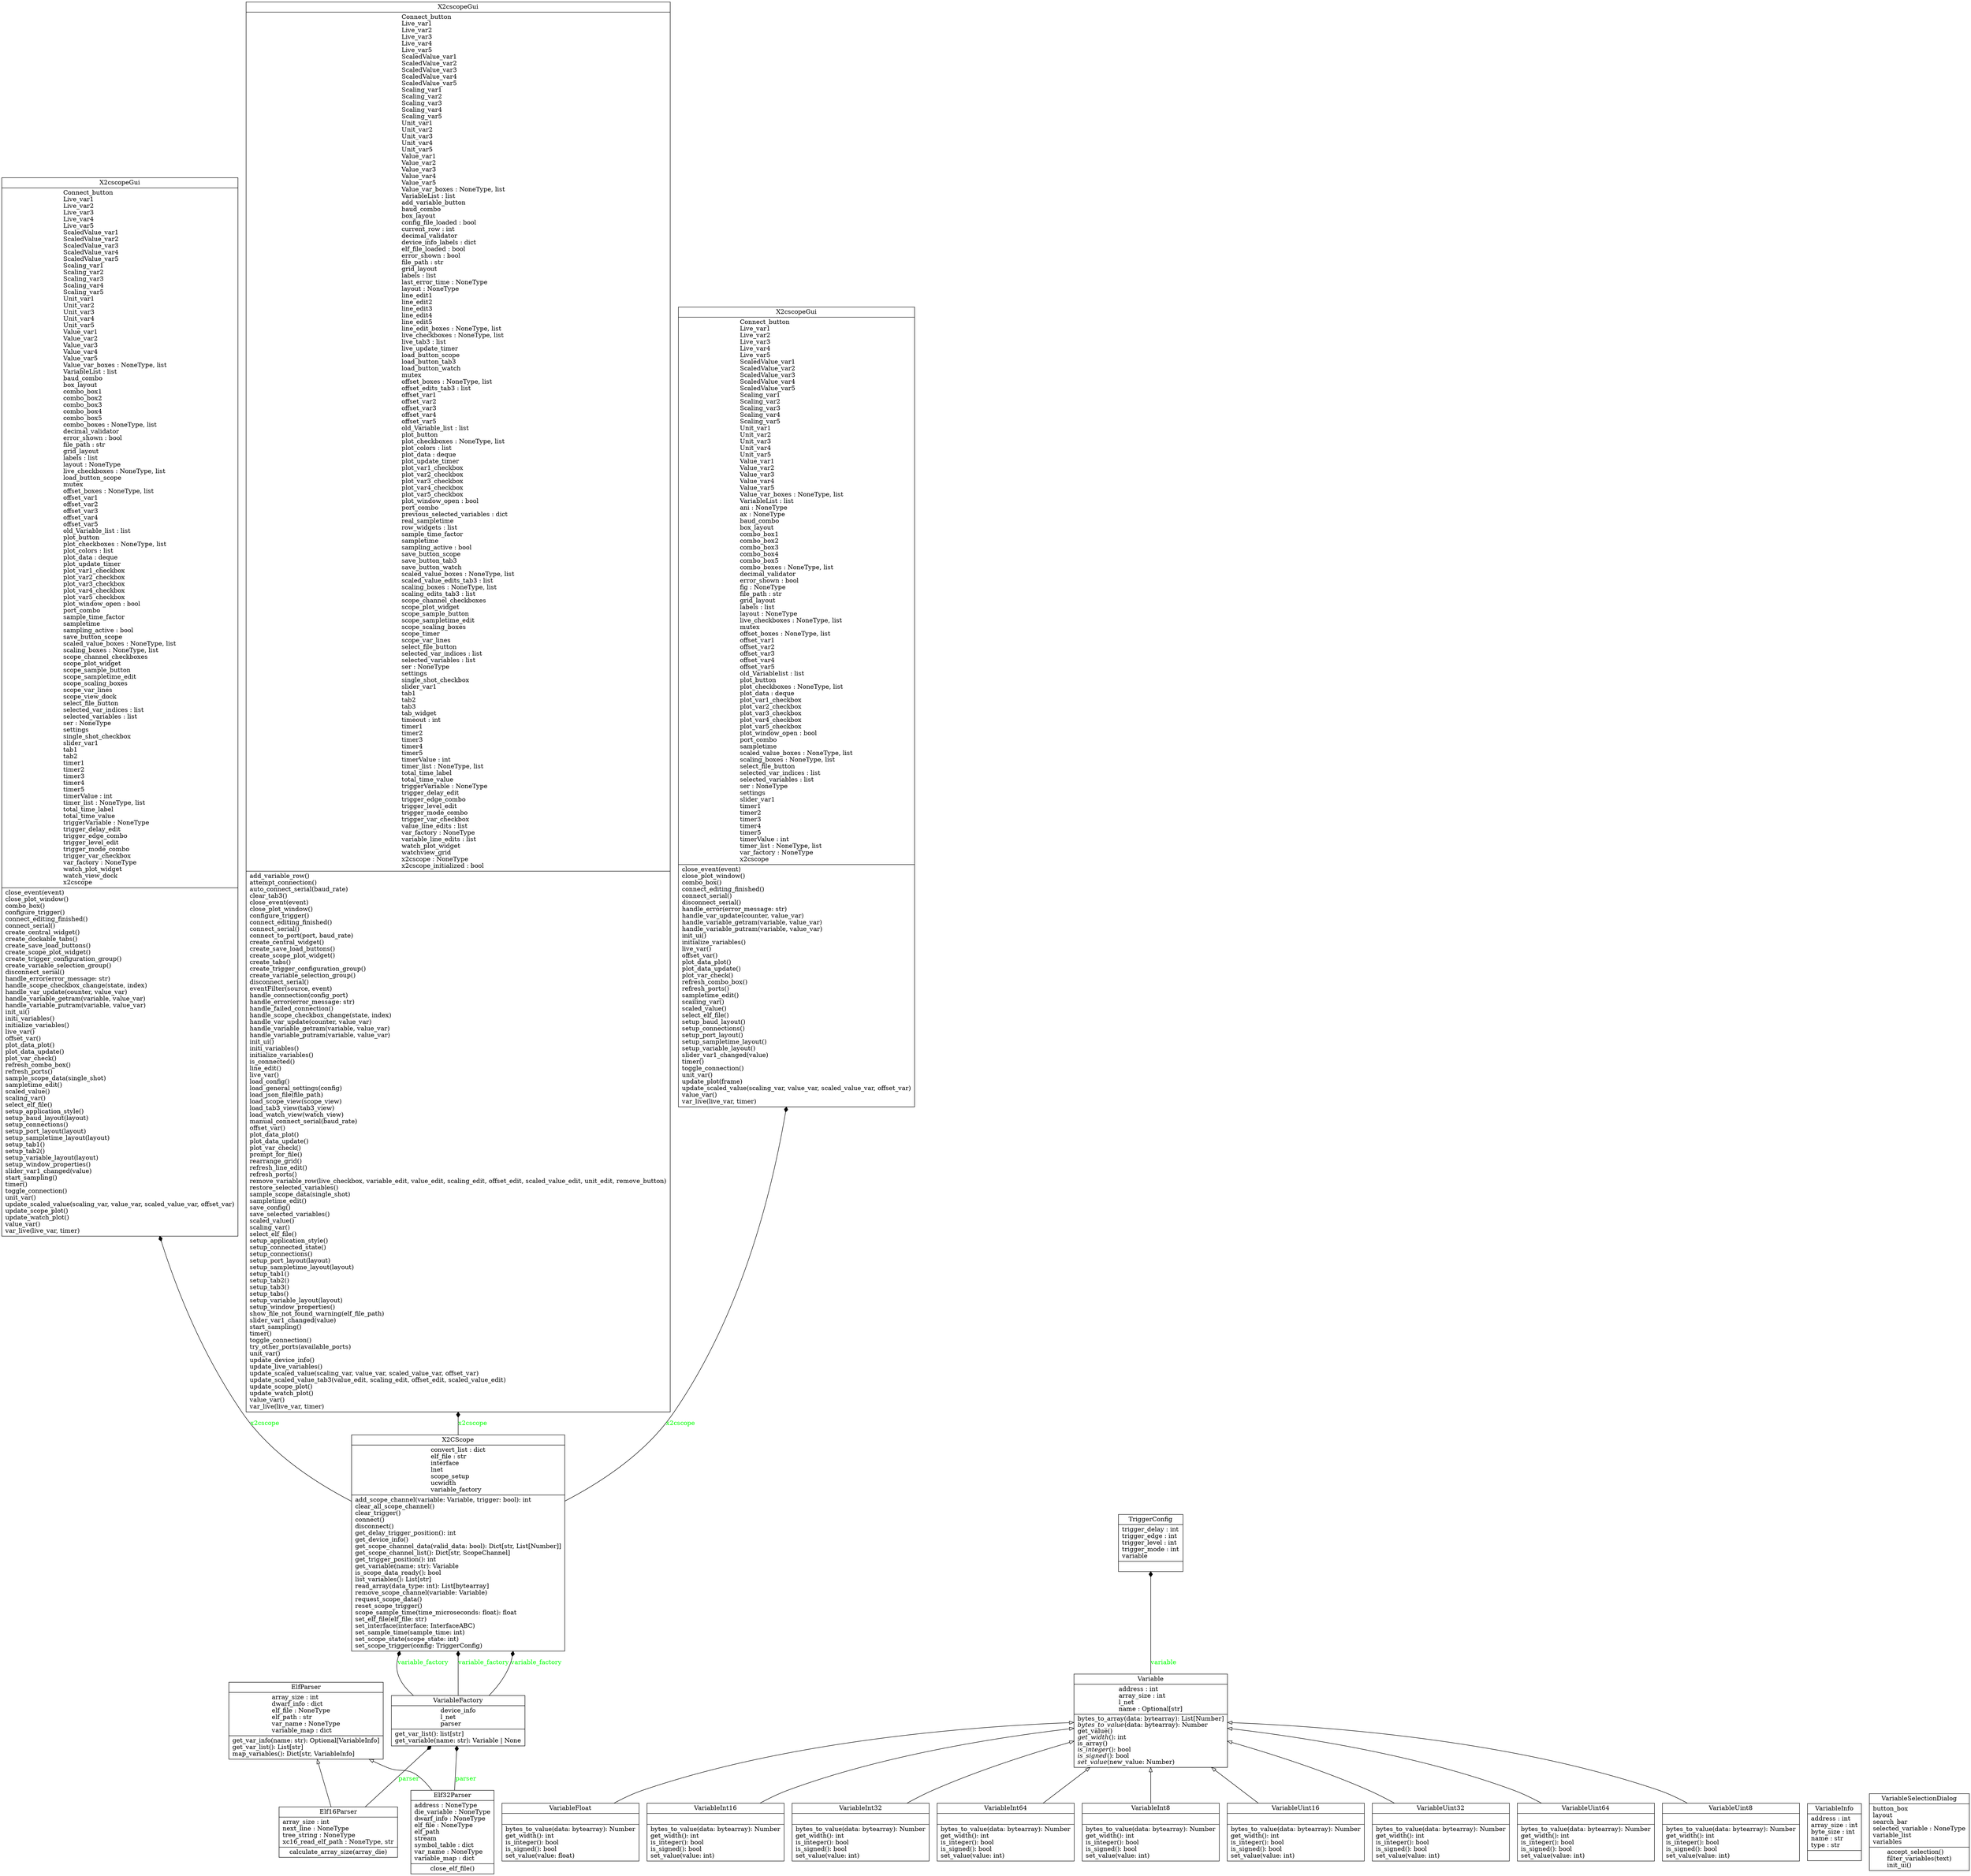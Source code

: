 digraph "classes" {
rankdir=BT
charset="utf-8"
"pyx2cscope.parser.elf16_parser.Elf16Parser" [color="black", fontcolor="black", label=<{Elf16Parser|array_size : int<br ALIGN="LEFT"/>next_line : NoneType<br ALIGN="LEFT"/>tree_string : NoneType<br ALIGN="LEFT"/>xc16_read_elf_path : NoneType, str<br ALIGN="LEFT"/>|calculate_array_size(array_die)<br ALIGN="LEFT"/>}>, shape="record", style="solid"];
"pyx2cscope.parser.elf32_parser.Elf32Parser" [color="black", fontcolor="black", label=<{Elf32Parser|address : NoneType<br ALIGN="LEFT"/>die_variable : NoneType<br ALIGN="LEFT"/>dwarf_info : NoneType<br ALIGN="LEFT"/>elf_file : NoneType<br ALIGN="LEFT"/>elf_path<br ALIGN="LEFT"/>stream<br ALIGN="LEFT"/>symbol_table : dict<br ALIGN="LEFT"/>var_name : NoneType<br ALIGN="LEFT"/>variable_map : dict<br ALIGN="LEFT"/>|close_elf_file()<br ALIGN="LEFT"/>}>, shape="record", style="solid"];
"pyx2cscope.parser.elf_parser.ElfParser" [color="black", fontcolor="black", label=<{ElfParser|array_size : int<br ALIGN="LEFT"/>dwarf_info : dict<br ALIGN="LEFT"/>elf_file : NoneType<br ALIGN="LEFT"/>elf_path : str<br ALIGN="LEFT"/>var_name : NoneType<br ALIGN="LEFT"/>variable_map : dict<br ALIGN="LEFT"/>|get_var_info(name: str): Optional[VariableInfo]<br ALIGN="LEFT"/>get_var_list(): List[str]<br ALIGN="LEFT"/>map_variables(): Dict[str, VariableInfo]<br ALIGN="LEFT"/>}>, shape="record", style="solid"];
"pyx2cscope.x2cscope.TriggerConfig" [color="black", fontcolor="black", label=<{TriggerConfig|trigger_delay : int<br ALIGN="LEFT"/>trigger_edge : int<br ALIGN="LEFT"/>trigger_level : int<br ALIGN="LEFT"/>trigger_mode : int<br ALIGN="LEFT"/>variable<br ALIGN="LEFT"/>|}>, shape="record", style="solid"];
"pyx2cscope.variable.variable.Variable" [color="black", fontcolor="black", label=<{Variable|address : int<br ALIGN="LEFT"/>array_size : int<br ALIGN="LEFT"/>l_net<br ALIGN="LEFT"/>name : Optional[str]<br ALIGN="LEFT"/>|bytes_to_array(data: bytearray): List[Number]<br ALIGN="LEFT"/><I>bytes_to_value</I>(data: bytearray): Number<br ALIGN="LEFT"/>get_value()<br ALIGN="LEFT"/><I>get_width</I>(): int<br ALIGN="LEFT"/>is_array()<br ALIGN="LEFT"/><I>is_integer</I>(): bool<br ALIGN="LEFT"/><I>is_signed</I>(): bool<br ALIGN="LEFT"/><I>set_value</I>(new_value: Number)<br ALIGN="LEFT"/>}>, shape="record", style="solid"];
"pyx2cscope.variable.variable_factory.VariableFactory" [color="black", fontcolor="black", label=<{VariableFactory|device_info<br ALIGN="LEFT"/>l_net<br ALIGN="LEFT"/>parser<br ALIGN="LEFT"/>|get_var_list(): list[str]<br ALIGN="LEFT"/>get_variable(name: str): Variable \| None<br ALIGN="LEFT"/>}>, shape="record", style="solid"];
"pyx2cscope.variable.variable.VariableFloat" [color="black", fontcolor="black", label=<{VariableFloat|<br ALIGN="LEFT"/>|bytes_to_value(data: bytearray): Number<br ALIGN="LEFT"/>get_width(): int<br ALIGN="LEFT"/>is_integer(): bool<br ALIGN="LEFT"/>is_signed(): bool<br ALIGN="LEFT"/>set_value(value: float)<br ALIGN="LEFT"/>}>, shape="record", style="solid"];
"pyx2cscope.parser.elf_parser.VariableInfo" [color="black", fontcolor="black", label=<{VariableInfo|address : int<br ALIGN="LEFT"/>array_size : int<br ALIGN="LEFT"/>byte_size : int<br ALIGN="LEFT"/>name : str<br ALIGN="LEFT"/>type : str<br ALIGN="LEFT"/>|}>, shape="record", style="solid"];
"pyx2cscope.variable.variable.VariableInt16" [color="black", fontcolor="black", label=<{VariableInt16|<br ALIGN="LEFT"/>|bytes_to_value(data: bytearray): Number<br ALIGN="LEFT"/>get_width(): int<br ALIGN="LEFT"/>is_integer(): bool<br ALIGN="LEFT"/>is_signed(): bool<br ALIGN="LEFT"/>set_value(value: int)<br ALIGN="LEFT"/>}>, shape="record", style="solid"];
"pyx2cscope.variable.variable.VariableInt32" [color="black", fontcolor="black", label=<{VariableInt32|<br ALIGN="LEFT"/>|bytes_to_value(data: bytearray): Number<br ALIGN="LEFT"/>get_width(): int<br ALIGN="LEFT"/>is_integer(): bool<br ALIGN="LEFT"/>is_signed(): bool<br ALIGN="LEFT"/>set_value(value: int)<br ALIGN="LEFT"/>}>, shape="record", style="solid"];
"pyx2cscope.variable.variable.VariableInt64" [color="black", fontcolor="black", label=<{VariableInt64|<br ALIGN="LEFT"/>|bytes_to_value(data: bytearray): Number<br ALIGN="LEFT"/>get_width(): int<br ALIGN="LEFT"/>is_integer(): bool<br ALIGN="LEFT"/>is_signed(): bool<br ALIGN="LEFT"/>set_value(value: int)<br ALIGN="LEFT"/>}>, shape="record", style="solid"];
"pyx2cscope.variable.variable.VariableInt8" [color="black", fontcolor="black", label=<{VariableInt8|<br ALIGN="LEFT"/>|bytes_to_value(data: bytearray): Number<br ALIGN="LEFT"/>get_width(): int<br ALIGN="LEFT"/>is_integer(): bool<br ALIGN="LEFT"/>is_signed(): bool<br ALIGN="LEFT"/>set_value(value: int)<br ALIGN="LEFT"/>}>, shape="record", style="solid"];
"pyx2cscope.gui.generic_gui.generic_gui.VariableSelectionDialog" [color="black", fontcolor="black", label=<{VariableSelectionDialog|button_box<br ALIGN="LEFT"/>layout<br ALIGN="LEFT"/>search_bar<br ALIGN="LEFT"/>selected_variable : NoneType<br ALIGN="LEFT"/>variable_list<br ALIGN="LEFT"/>variables<br ALIGN="LEFT"/>|accept_selection()<br ALIGN="LEFT"/>filter_variables(text)<br ALIGN="LEFT"/>init_ui()<br ALIGN="LEFT"/>}>, shape="record", style="solid"];
"pyx2cscope.variable.variable.VariableUint16" [color="black", fontcolor="black", label=<{VariableUint16|<br ALIGN="LEFT"/>|bytes_to_value(data: bytearray): Number<br ALIGN="LEFT"/>get_width(): int<br ALIGN="LEFT"/>is_integer(): bool<br ALIGN="LEFT"/>is_signed(): bool<br ALIGN="LEFT"/>set_value(value: int)<br ALIGN="LEFT"/>}>, shape="record", style="solid"];
"pyx2cscope.variable.variable.VariableUint32" [color="black", fontcolor="black", label=<{VariableUint32|<br ALIGN="LEFT"/>|bytes_to_value(data: bytearray): Number<br ALIGN="LEFT"/>get_width(): int<br ALIGN="LEFT"/>is_integer(): bool<br ALIGN="LEFT"/>is_signed(): bool<br ALIGN="LEFT"/>set_value(value: int)<br ALIGN="LEFT"/>}>, shape="record", style="solid"];
"pyx2cscope.variable.variable.VariableUint64" [color="black", fontcolor="black", label=<{VariableUint64|<br ALIGN="LEFT"/>|bytes_to_value(data: bytearray): Number<br ALIGN="LEFT"/>get_width(): int<br ALIGN="LEFT"/>is_integer(): bool<br ALIGN="LEFT"/>is_signed(): bool<br ALIGN="LEFT"/>set_value(value: int)<br ALIGN="LEFT"/>}>, shape="record", style="solid"];
"pyx2cscope.variable.variable.VariableUint8" [color="black", fontcolor="black", label=<{VariableUint8|<br ALIGN="LEFT"/>|bytes_to_value(data: bytearray): Number<br ALIGN="LEFT"/>get_width(): int<br ALIGN="LEFT"/>is_integer(): bool<br ALIGN="LEFT"/>is_signed(): bool<br ALIGN="LEFT"/>set_value(value: int)<br ALIGN="LEFT"/>}>, shape="record", style="solid"];
"pyx2cscope.x2cscope.X2CScope" [color="black", fontcolor="black", label=<{X2CScope|convert_list : dict<br ALIGN="LEFT"/>elf_file : str<br ALIGN="LEFT"/>interface<br ALIGN="LEFT"/>lnet<br ALIGN="LEFT"/>scope_setup<br ALIGN="LEFT"/>ucwidth<br ALIGN="LEFT"/>variable_factory<br ALIGN="LEFT"/>|add_scope_channel(variable: Variable, trigger: bool): int<br ALIGN="LEFT"/>clear_all_scope_channel()<br ALIGN="LEFT"/>clear_trigger()<br ALIGN="LEFT"/>connect()<br ALIGN="LEFT"/>disconnect()<br ALIGN="LEFT"/>get_delay_trigger_position(): int<br ALIGN="LEFT"/>get_device_info()<br ALIGN="LEFT"/>get_scope_channel_data(valid_data: bool): Dict[str, List[Number]]<br ALIGN="LEFT"/>get_scope_channel_list(): Dict[str, ScopeChannel]<br ALIGN="LEFT"/>get_trigger_position(): int<br ALIGN="LEFT"/>get_variable(name: str): Variable<br ALIGN="LEFT"/>is_scope_data_ready(): bool<br ALIGN="LEFT"/>list_variables(): List[str]<br ALIGN="LEFT"/>read_array(data_type: int): List[bytearray]<br ALIGN="LEFT"/>remove_scope_channel(variable: Variable)<br ALIGN="LEFT"/>request_scope_data()<br ALIGN="LEFT"/>reset_scope_trigger()<br ALIGN="LEFT"/>scope_sample_time(time_microseconds: float): float<br ALIGN="LEFT"/>set_elf_file(elf_file: str)<br ALIGN="LEFT"/>set_interface(interface: InterfaceABC)<br ALIGN="LEFT"/>set_sample_time(sample_time: int)<br ALIGN="LEFT"/>set_scope_state(scope_state: int)<br ALIGN="LEFT"/>set_scope_trigger(config: TriggerConfig)<br ALIGN="LEFT"/>}>, shape="record", style="solid"];
"pyx2cscope.gui.generic_gui.detachable_gui.X2cscopeGui" [color="black", fontcolor="black", label=<{X2cscopeGui|Connect_button<br ALIGN="LEFT"/>Live_var1<br ALIGN="LEFT"/>Live_var2<br ALIGN="LEFT"/>Live_var3<br ALIGN="LEFT"/>Live_var4<br ALIGN="LEFT"/>Live_var5<br ALIGN="LEFT"/>ScaledValue_var1<br ALIGN="LEFT"/>ScaledValue_var2<br ALIGN="LEFT"/>ScaledValue_var3<br ALIGN="LEFT"/>ScaledValue_var4<br ALIGN="LEFT"/>ScaledValue_var5<br ALIGN="LEFT"/>Scaling_var1<br ALIGN="LEFT"/>Scaling_var2<br ALIGN="LEFT"/>Scaling_var3<br ALIGN="LEFT"/>Scaling_var4<br ALIGN="LEFT"/>Scaling_var5<br ALIGN="LEFT"/>Unit_var1<br ALIGN="LEFT"/>Unit_var2<br ALIGN="LEFT"/>Unit_var3<br ALIGN="LEFT"/>Unit_var4<br ALIGN="LEFT"/>Unit_var5<br ALIGN="LEFT"/>Value_var1<br ALIGN="LEFT"/>Value_var2<br ALIGN="LEFT"/>Value_var3<br ALIGN="LEFT"/>Value_var4<br ALIGN="LEFT"/>Value_var5<br ALIGN="LEFT"/>Value_var_boxes : NoneType, list<br ALIGN="LEFT"/>VariableList : list<br ALIGN="LEFT"/>baud_combo<br ALIGN="LEFT"/>box_layout<br ALIGN="LEFT"/>combo_box1<br ALIGN="LEFT"/>combo_box2<br ALIGN="LEFT"/>combo_box3<br ALIGN="LEFT"/>combo_box4<br ALIGN="LEFT"/>combo_box5<br ALIGN="LEFT"/>combo_boxes : NoneType, list<br ALIGN="LEFT"/>decimal_validator<br ALIGN="LEFT"/>error_shown : bool<br ALIGN="LEFT"/>file_path : str<br ALIGN="LEFT"/>grid_layout<br ALIGN="LEFT"/>labels : list<br ALIGN="LEFT"/>layout : NoneType<br ALIGN="LEFT"/>live_checkboxes : NoneType, list<br ALIGN="LEFT"/>load_button_scope<br ALIGN="LEFT"/>mutex<br ALIGN="LEFT"/>offset_boxes : NoneType, list<br ALIGN="LEFT"/>offset_var1<br ALIGN="LEFT"/>offset_var2<br ALIGN="LEFT"/>offset_var3<br ALIGN="LEFT"/>offset_var4<br ALIGN="LEFT"/>offset_var5<br ALIGN="LEFT"/>old_Variable_list : list<br ALIGN="LEFT"/>plot_button<br ALIGN="LEFT"/>plot_checkboxes : NoneType, list<br ALIGN="LEFT"/>plot_colors : list<br ALIGN="LEFT"/>plot_data : deque<br ALIGN="LEFT"/>plot_update_timer<br ALIGN="LEFT"/>plot_var1_checkbox<br ALIGN="LEFT"/>plot_var2_checkbox<br ALIGN="LEFT"/>plot_var3_checkbox<br ALIGN="LEFT"/>plot_var4_checkbox<br ALIGN="LEFT"/>plot_var5_checkbox<br ALIGN="LEFT"/>plot_window_open : bool<br ALIGN="LEFT"/>port_combo<br ALIGN="LEFT"/>sample_time_factor<br ALIGN="LEFT"/>sampletime<br ALIGN="LEFT"/>sampling_active : bool<br ALIGN="LEFT"/>save_button_scope<br ALIGN="LEFT"/>scaled_value_boxes : NoneType, list<br ALIGN="LEFT"/>scaling_boxes : NoneType, list<br ALIGN="LEFT"/>scope_channel_checkboxes<br ALIGN="LEFT"/>scope_plot_widget<br ALIGN="LEFT"/>scope_sample_button<br ALIGN="LEFT"/>scope_sampletime_edit<br ALIGN="LEFT"/>scope_scaling_boxes<br ALIGN="LEFT"/>scope_var_lines<br ALIGN="LEFT"/>scope_view_dock<br ALIGN="LEFT"/>select_file_button<br ALIGN="LEFT"/>selected_var_indices : list<br ALIGN="LEFT"/>selected_variables : list<br ALIGN="LEFT"/>ser : NoneType<br ALIGN="LEFT"/>settings<br ALIGN="LEFT"/>single_shot_checkbox<br ALIGN="LEFT"/>slider_var1<br ALIGN="LEFT"/>tab1<br ALIGN="LEFT"/>tab2<br ALIGN="LEFT"/>timer1<br ALIGN="LEFT"/>timer2<br ALIGN="LEFT"/>timer3<br ALIGN="LEFT"/>timer4<br ALIGN="LEFT"/>timer5<br ALIGN="LEFT"/>timerValue : int<br ALIGN="LEFT"/>timer_list : NoneType, list<br ALIGN="LEFT"/>total_time_label<br ALIGN="LEFT"/>total_time_value<br ALIGN="LEFT"/>triggerVariable : NoneType<br ALIGN="LEFT"/>trigger_delay_edit<br ALIGN="LEFT"/>trigger_edge_combo<br ALIGN="LEFT"/>trigger_level_edit<br ALIGN="LEFT"/>trigger_mode_combo<br ALIGN="LEFT"/>trigger_var_checkbox<br ALIGN="LEFT"/>var_factory : NoneType<br ALIGN="LEFT"/>watch_plot_widget<br ALIGN="LEFT"/>watch_view_dock<br ALIGN="LEFT"/>x2cscope<br ALIGN="LEFT"/>|close_event(event)<br ALIGN="LEFT"/>close_plot_window()<br ALIGN="LEFT"/>combo_box()<br ALIGN="LEFT"/>configure_trigger()<br ALIGN="LEFT"/>connect_editing_finished()<br ALIGN="LEFT"/>connect_serial()<br ALIGN="LEFT"/>create_central_widget()<br ALIGN="LEFT"/>create_dockable_tabs()<br ALIGN="LEFT"/>create_save_load_buttons()<br ALIGN="LEFT"/>create_scope_plot_widget()<br ALIGN="LEFT"/>create_trigger_configuration_group()<br ALIGN="LEFT"/>create_variable_selection_group()<br ALIGN="LEFT"/>disconnect_serial()<br ALIGN="LEFT"/>handle_error(error_message: str)<br ALIGN="LEFT"/>handle_scope_checkbox_change(state, index)<br ALIGN="LEFT"/>handle_var_update(counter, value_var)<br ALIGN="LEFT"/>handle_variable_getram(variable, value_var)<br ALIGN="LEFT"/>handle_variable_putram(variable, value_var)<br ALIGN="LEFT"/>init_ui()<br ALIGN="LEFT"/>initi_variables()<br ALIGN="LEFT"/>initialize_variables()<br ALIGN="LEFT"/>live_var()<br ALIGN="LEFT"/>offset_var()<br ALIGN="LEFT"/>plot_data_plot()<br ALIGN="LEFT"/>plot_data_update()<br ALIGN="LEFT"/>plot_var_check()<br ALIGN="LEFT"/>refresh_combo_box()<br ALIGN="LEFT"/>refresh_ports()<br ALIGN="LEFT"/>sample_scope_data(single_shot)<br ALIGN="LEFT"/>sampletime_edit()<br ALIGN="LEFT"/>scaled_value()<br ALIGN="LEFT"/>scaling_var()<br ALIGN="LEFT"/>select_elf_file()<br ALIGN="LEFT"/>setup_application_style()<br ALIGN="LEFT"/>setup_baud_layout(layout)<br ALIGN="LEFT"/>setup_connections()<br ALIGN="LEFT"/>setup_port_layout(layout)<br ALIGN="LEFT"/>setup_sampletime_layout(layout)<br ALIGN="LEFT"/>setup_tab1()<br ALIGN="LEFT"/>setup_tab2()<br ALIGN="LEFT"/>setup_variable_layout(layout)<br ALIGN="LEFT"/>setup_window_properties()<br ALIGN="LEFT"/>slider_var1_changed(value)<br ALIGN="LEFT"/>start_sampling()<br ALIGN="LEFT"/>timer()<br ALIGN="LEFT"/>toggle_connection()<br ALIGN="LEFT"/>unit_var()<br ALIGN="LEFT"/>update_scaled_value(scaling_var, value_var, scaled_value_var, offset_var)<br ALIGN="LEFT"/>update_scope_plot()<br ALIGN="LEFT"/>update_watch_plot()<br ALIGN="LEFT"/>value_var()<br ALIGN="LEFT"/>var_live(live_var, timer)<br ALIGN="LEFT"/>}>, shape="record", style="solid"];
"pyx2cscope.gui.generic_gui.generic_gui.X2cscopeGui" [color="black", fontcolor="black", label=<{X2cscopeGui|Connect_button<br ALIGN="LEFT"/>Live_var1<br ALIGN="LEFT"/>Live_var2<br ALIGN="LEFT"/>Live_var3<br ALIGN="LEFT"/>Live_var4<br ALIGN="LEFT"/>Live_var5<br ALIGN="LEFT"/>ScaledValue_var1<br ALIGN="LEFT"/>ScaledValue_var2<br ALIGN="LEFT"/>ScaledValue_var3<br ALIGN="LEFT"/>ScaledValue_var4<br ALIGN="LEFT"/>ScaledValue_var5<br ALIGN="LEFT"/>Scaling_var1<br ALIGN="LEFT"/>Scaling_var2<br ALIGN="LEFT"/>Scaling_var3<br ALIGN="LEFT"/>Scaling_var4<br ALIGN="LEFT"/>Scaling_var5<br ALIGN="LEFT"/>Unit_var1<br ALIGN="LEFT"/>Unit_var2<br ALIGN="LEFT"/>Unit_var3<br ALIGN="LEFT"/>Unit_var4<br ALIGN="LEFT"/>Unit_var5<br ALIGN="LEFT"/>Value_var1<br ALIGN="LEFT"/>Value_var2<br ALIGN="LEFT"/>Value_var3<br ALIGN="LEFT"/>Value_var4<br ALIGN="LEFT"/>Value_var5<br ALIGN="LEFT"/>Value_var_boxes : NoneType, list<br ALIGN="LEFT"/>VariableList : list<br ALIGN="LEFT"/>add_variable_button<br ALIGN="LEFT"/>baud_combo<br ALIGN="LEFT"/>box_layout<br ALIGN="LEFT"/>config_file_loaded : bool<br ALIGN="LEFT"/>current_row : int<br ALIGN="LEFT"/>decimal_validator<br ALIGN="LEFT"/>device_info_labels : dict<br ALIGN="LEFT"/>elf_file_loaded : bool<br ALIGN="LEFT"/>error_shown : bool<br ALIGN="LEFT"/>file_path : str<br ALIGN="LEFT"/>grid_layout<br ALIGN="LEFT"/>labels : list<br ALIGN="LEFT"/>last_error_time : NoneType<br ALIGN="LEFT"/>layout : NoneType<br ALIGN="LEFT"/>line_edit1<br ALIGN="LEFT"/>line_edit2<br ALIGN="LEFT"/>line_edit3<br ALIGN="LEFT"/>line_edit4<br ALIGN="LEFT"/>line_edit5<br ALIGN="LEFT"/>line_edit_boxes : NoneType, list<br ALIGN="LEFT"/>live_checkboxes : NoneType, list<br ALIGN="LEFT"/>live_tab3 : list<br ALIGN="LEFT"/>live_update_timer<br ALIGN="LEFT"/>load_button_scope<br ALIGN="LEFT"/>load_button_tab3<br ALIGN="LEFT"/>load_button_watch<br ALIGN="LEFT"/>mutex<br ALIGN="LEFT"/>offset_boxes : NoneType, list<br ALIGN="LEFT"/>offset_edits_tab3 : list<br ALIGN="LEFT"/>offset_var1<br ALIGN="LEFT"/>offset_var2<br ALIGN="LEFT"/>offset_var3<br ALIGN="LEFT"/>offset_var4<br ALIGN="LEFT"/>offset_var5<br ALIGN="LEFT"/>old_Variable_list : list<br ALIGN="LEFT"/>plot_button<br ALIGN="LEFT"/>plot_checkboxes : NoneType, list<br ALIGN="LEFT"/>plot_colors : list<br ALIGN="LEFT"/>plot_data : deque<br ALIGN="LEFT"/>plot_update_timer<br ALIGN="LEFT"/>plot_var1_checkbox<br ALIGN="LEFT"/>plot_var2_checkbox<br ALIGN="LEFT"/>plot_var3_checkbox<br ALIGN="LEFT"/>plot_var4_checkbox<br ALIGN="LEFT"/>plot_var5_checkbox<br ALIGN="LEFT"/>plot_window_open : bool<br ALIGN="LEFT"/>port_combo<br ALIGN="LEFT"/>previous_selected_variables : dict<br ALIGN="LEFT"/>real_sampletime<br ALIGN="LEFT"/>row_widgets : list<br ALIGN="LEFT"/>sample_time_factor<br ALIGN="LEFT"/>sampletime<br ALIGN="LEFT"/>sampling_active : bool<br ALIGN="LEFT"/>save_button_scope<br ALIGN="LEFT"/>save_button_tab3<br ALIGN="LEFT"/>save_button_watch<br ALIGN="LEFT"/>scaled_value_boxes : NoneType, list<br ALIGN="LEFT"/>scaled_value_edits_tab3 : list<br ALIGN="LEFT"/>scaling_boxes : NoneType, list<br ALIGN="LEFT"/>scaling_edits_tab3 : list<br ALIGN="LEFT"/>scope_channel_checkboxes<br ALIGN="LEFT"/>scope_plot_widget<br ALIGN="LEFT"/>scope_sample_button<br ALIGN="LEFT"/>scope_sampletime_edit<br ALIGN="LEFT"/>scope_scaling_boxes<br ALIGN="LEFT"/>scope_timer<br ALIGN="LEFT"/>scope_var_lines<br ALIGN="LEFT"/>select_file_button<br ALIGN="LEFT"/>selected_var_indices : list<br ALIGN="LEFT"/>selected_variables : list<br ALIGN="LEFT"/>ser : NoneType<br ALIGN="LEFT"/>settings<br ALIGN="LEFT"/>single_shot_checkbox<br ALIGN="LEFT"/>slider_var1<br ALIGN="LEFT"/>tab1<br ALIGN="LEFT"/>tab2<br ALIGN="LEFT"/>tab3<br ALIGN="LEFT"/>tab_widget<br ALIGN="LEFT"/>timeout : int<br ALIGN="LEFT"/>timer1<br ALIGN="LEFT"/>timer2<br ALIGN="LEFT"/>timer3<br ALIGN="LEFT"/>timer4<br ALIGN="LEFT"/>timer5<br ALIGN="LEFT"/>timerValue : int<br ALIGN="LEFT"/>timer_list : NoneType, list<br ALIGN="LEFT"/>total_time_label<br ALIGN="LEFT"/>total_time_value<br ALIGN="LEFT"/>triggerVariable : NoneType<br ALIGN="LEFT"/>trigger_delay_edit<br ALIGN="LEFT"/>trigger_edge_combo<br ALIGN="LEFT"/>trigger_level_edit<br ALIGN="LEFT"/>trigger_mode_combo<br ALIGN="LEFT"/>trigger_var_checkbox<br ALIGN="LEFT"/>value_line_edits : list<br ALIGN="LEFT"/>var_factory : NoneType<br ALIGN="LEFT"/>variable_line_edits : list<br ALIGN="LEFT"/>watch_plot_widget<br ALIGN="LEFT"/>watchview_grid<br ALIGN="LEFT"/>x2cscope : NoneType<br ALIGN="LEFT"/>x2cscope_initialized : bool<br ALIGN="LEFT"/>|add_variable_row()<br ALIGN="LEFT"/>attempt_connection()<br ALIGN="LEFT"/>auto_connect_serial(baud_rate)<br ALIGN="LEFT"/>clear_tab3()<br ALIGN="LEFT"/>close_event(event)<br ALIGN="LEFT"/>close_plot_window()<br ALIGN="LEFT"/>configure_trigger()<br ALIGN="LEFT"/>connect_editing_finished()<br ALIGN="LEFT"/>connect_serial()<br ALIGN="LEFT"/>connect_to_port(port, baud_rate)<br ALIGN="LEFT"/>create_central_widget()<br ALIGN="LEFT"/>create_save_load_buttons()<br ALIGN="LEFT"/>create_scope_plot_widget()<br ALIGN="LEFT"/>create_tabs()<br ALIGN="LEFT"/>create_trigger_configuration_group()<br ALIGN="LEFT"/>create_variable_selection_group()<br ALIGN="LEFT"/>disconnect_serial()<br ALIGN="LEFT"/>eventFilter(source, event)<br ALIGN="LEFT"/>handle_connection(config_port)<br ALIGN="LEFT"/>handle_error(error_message: str)<br ALIGN="LEFT"/>handle_failed_connection()<br ALIGN="LEFT"/>handle_scope_checkbox_change(state, index)<br ALIGN="LEFT"/>handle_var_update(counter, value_var)<br ALIGN="LEFT"/>handle_variable_getram(variable, value_var)<br ALIGN="LEFT"/>handle_variable_putram(variable, value_var)<br ALIGN="LEFT"/>init_ui()<br ALIGN="LEFT"/>initi_variables()<br ALIGN="LEFT"/>initialize_variables()<br ALIGN="LEFT"/>is_connected()<br ALIGN="LEFT"/>line_edit()<br ALIGN="LEFT"/>live_var()<br ALIGN="LEFT"/>load_config()<br ALIGN="LEFT"/>load_general_settings(config)<br ALIGN="LEFT"/>load_json_file(file_path)<br ALIGN="LEFT"/>load_scope_view(scope_view)<br ALIGN="LEFT"/>load_tab3_view(tab3_view)<br ALIGN="LEFT"/>load_watch_view(watch_view)<br ALIGN="LEFT"/>manual_connect_serial(baud_rate)<br ALIGN="LEFT"/>offset_var()<br ALIGN="LEFT"/>plot_data_plot()<br ALIGN="LEFT"/>plot_data_update()<br ALIGN="LEFT"/>plot_var_check()<br ALIGN="LEFT"/>prompt_for_file()<br ALIGN="LEFT"/>rearrange_grid()<br ALIGN="LEFT"/>refresh_line_edit()<br ALIGN="LEFT"/>refresh_ports()<br ALIGN="LEFT"/>remove_variable_row(live_checkbox, variable_edit, value_edit, scaling_edit, offset_edit, scaled_value_edit, unit_edit, remove_button)<br ALIGN="LEFT"/>restore_selected_variables()<br ALIGN="LEFT"/>sample_scope_data(single_shot)<br ALIGN="LEFT"/>sampletime_edit()<br ALIGN="LEFT"/>save_config()<br ALIGN="LEFT"/>save_selected_variables()<br ALIGN="LEFT"/>scaled_value()<br ALIGN="LEFT"/>scaling_var()<br ALIGN="LEFT"/>select_elf_file()<br ALIGN="LEFT"/>setup_application_style()<br ALIGN="LEFT"/>setup_connected_state()<br ALIGN="LEFT"/>setup_connections()<br ALIGN="LEFT"/>setup_port_layout(layout)<br ALIGN="LEFT"/>setup_sampletime_layout(layout)<br ALIGN="LEFT"/>setup_tab1()<br ALIGN="LEFT"/>setup_tab2()<br ALIGN="LEFT"/>setup_tab3()<br ALIGN="LEFT"/>setup_tabs()<br ALIGN="LEFT"/>setup_variable_layout(layout)<br ALIGN="LEFT"/>setup_window_properties()<br ALIGN="LEFT"/>show_file_not_found_warning(elf_file_path)<br ALIGN="LEFT"/>slider_var1_changed(value)<br ALIGN="LEFT"/>start_sampling()<br ALIGN="LEFT"/>timer()<br ALIGN="LEFT"/>toggle_connection()<br ALIGN="LEFT"/>try_other_ports(available_ports)<br ALIGN="LEFT"/>unit_var()<br ALIGN="LEFT"/>update_device_info()<br ALIGN="LEFT"/>update_live_variables()<br ALIGN="LEFT"/>update_scaled_value(scaling_var, value_var, scaled_value_var, offset_var)<br ALIGN="LEFT"/>update_scaled_value_tab3(value_edit, scaling_edit, offset_edit, scaled_value_edit)<br ALIGN="LEFT"/>update_scope_plot()<br ALIGN="LEFT"/>update_watch_plot()<br ALIGN="LEFT"/>value_var()<br ALIGN="LEFT"/>var_live(live_var, timer)<br ALIGN="LEFT"/>}>, shape="record", style="solid"];
"pyx2cscope.gui.watchView.minimal_gui.X2cscopeGui" [color="black", fontcolor="black", label=<{X2cscopeGui|Connect_button<br ALIGN="LEFT"/>Live_var1<br ALIGN="LEFT"/>Live_var2<br ALIGN="LEFT"/>Live_var3<br ALIGN="LEFT"/>Live_var4<br ALIGN="LEFT"/>Live_var5<br ALIGN="LEFT"/>ScaledValue_var1<br ALIGN="LEFT"/>ScaledValue_var2<br ALIGN="LEFT"/>ScaledValue_var3<br ALIGN="LEFT"/>ScaledValue_var4<br ALIGN="LEFT"/>ScaledValue_var5<br ALIGN="LEFT"/>Scaling_var1<br ALIGN="LEFT"/>Scaling_var2<br ALIGN="LEFT"/>Scaling_var3<br ALIGN="LEFT"/>Scaling_var4<br ALIGN="LEFT"/>Scaling_var5<br ALIGN="LEFT"/>Unit_var1<br ALIGN="LEFT"/>Unit_var2<br ALIGN="LEFT"/>Unit_var3<br ALIGN="LEFT"/>Unit_var4<br ALIGN="LEFT"/>Unit_var5<br ALIGN="LEFT"/>Value_var1<br ALIGN="LEFT"/>Value_var2<br ALIGN="LEFT"/>Value_var3<br ALIGN="LEFT"/>Value_var4<br ALIGN="LEFT"/>Value_var5<br ALIGN="LEFT"/>Value_var_boxes : NoneType, list<br ALIGN="LEFT"/>VariableList : list<br ALIGN="LEFT"/>ani : NoneType<br ALIGN="LEFT"/>ax : NoneType<br ALIGN="LEFT"/>baud_combo<br ALIGN="LEFT"/>box_layout<br ALIGN="LEFT"/>combo_box1<br ALIGN="LEFT"/>combo_box2<br ALIGN="LEFT"/>combo_box3<br ALIGN="LEFT"/>combo_box4<br ALIGN="LEFT"/>combo_box5<br ALIGN="LEFT"/>combo_boxes : NoneType, list<br ALIGN="LEFT"/>decimal_validator<br ALIGN="LEFT"/>error_shown : bool<br ALIGN="LEFT"/>fig : NoneType<br ALIGN="LEFT"/>file_path : str<br ALIGN="LEFT"/>grid_layout<br ALIGN="LEFT"/>labels : list<br ALIGN="LEFT"/>layout : NoneType<br ALIGN="LEFT"/>live_checkboxes : NoneType, list<br ALIGN="LEFT"/>mutex<br ALIGN="LEFT"/>offset_boxes : NoneType, list<br ALIGN="LEFT"/>offset_var1<br ALIGN="LEFT"/>offset_var2<br ALIGN="LEFT"/>offset_var3<br ALIGN="LEFT"/>offset_var4<br ALIGN="LEFT"/>offset_var5<br ALIGN="LEFT"/>old_Variablelist : list<br ALIGN="LEFT"/>plot_button<br ALIGN="LEFT"/>plot_checkboxes : NoneType, list<br ALIGN="LEFT"/>plot_data : deque<br ALIGN="LEFT"/>plot_var1_checkbox<br ALIGN="LEFT"/>plot_var2_checkbox<br ALIGN="LEFT"/>plot_var3_checkbox<br ALIGN="LEFT"/>plot_var4_checkbox<br ALIGN="LEFT"/>plot_var5_checkbox<br ALIGN="LEFT"/>plot_window_open : bool<br ALIGN="LEFT"/>port_combo<br ALIGN="LEFT"/>sampletime<br ALIGN="LEFT"/>scaled_value_boxes : NoneType, list<br ALIGN="LEFT"/>scaling_boxes : NoneType, list<br ALIGN="LEFT"/>select_file_button<br ALIGN="LEFT"/>selected_var_indices : list<br ALIGN="LEFT"/>selected_variables : list<br ALIGN="LEFT"/>ser : NoneType<br ALIGN="LEFT"/>settings<br ALIGN="LEFT"/>slider_var1<br ALIGN="LEFT"/>timer1<br ALIGN="LEFT"/>timer2<br ALIGN="LEFT"/>timer3<br ALIGN="LEFT"/>timer4<br ALIGN="LEFT"/>timer5<br ALIGN="LEFT"/>timerValue : int<br ALIGN="LEFT"/>timer_list : NoneType, list<br ALIGN="LEFT"/>var_factory : NoneType<br ALIGN="LEFT"/>x2cscope<br ALIGN="LEFT"/>|close_event(event)<br ALIGN="LEFT"/>close_plot_window()<br ALIGN="LEFT"/>combo_box()<br ALIGN="LEFT"/>connect_editing_finished()<br ALIGN="LEFT"/>connect_serial()<br ALIGN="LEFT"/>disconnect_serial()<br ALIGN="LEFT"/>handle_error(error_message: str)<br ALIGN="LEFT"/>handle_var_update(counter, value_var)<br ALIGN="LEFT"/>handle_variable_getram(variable, value_var)<br ALIGN="LEFT"/>handle_variable_putram(variable, value_var)<br ALIGN="LEFT"/>init_ui()<br ALIGN="LEFT"/>initialize_variables()<br ALIGN="LEFT"/>live_var()<br ALIGN="LEFT"/>offset_var()<br ALIGN="LEFT"/>plot_data_plot()<br ALIGN="LEFT"/>plot_data_update()<br ALIGN="LEFT"/>plot_var_check()<br ALIGN="LEFT"/>refresh_combo_box()<br ALIGN="LEFT"/>refresh_ports()<br ALIGN="LEFT"/>sampletime_edit()<br ALIGN="LEFT"/>scailing_var()<br ALIGN="LEFT"/>scaled_value()<br ALIGN="LEFT"/>select_elf_file()<br ALIGN="LEFT"/>setup_baud_layout()<br ALIGN="LEFT"/>setup_connections()<br ALIGN="LEFT"/>setup_port_layout()<br ALIGN="LEFT"/>setup_sampletime_layout()<br ALIGN="LEFT"/>setup_variable_layout()<br ALIGN="LEFT"/>slider_var1_changed(value)<br ALIGN="LEFT"/>timer()<br ALIGN="LEFT"/>toggle_connection()<br ALIGN="LEFT"/>unit_var()<br ALIGN="LEFT"/>update_plot(frame)<br ALIGN="LEFT"/>update_scaled_value(scaling_var, value_var, scaled_value_var, offset_var)<br ALIGN="LEFT"/>value_var()<br ALIGN="LEFT"/>var_live(live_var, timer)<br ALIGN="LEFT"/>}>, shape="record", style="solid"];
"pyx2cscope.parser.elf16_parser.Elf16Parser" -> "pyx2cscope.parser.elf_parser.ElfParser" [arrowhead="empty", arrowtail="none"];
"pyx2cscope.parser.elf32_parser.Elf32Parser" -> "pyx2cscope.parser.elf_parser.ElfParser" [arrowhead="empty", arrowtail="none"];
"pyx2cscope.variable.variable.VariableFloat" -> "pyx2cscope.variable.variable.Variable" [arrowhead="empty", arrowtail="none"];
"pyx2cscope.variable.variable.VariableInt16" -> "pyx2cscope.variable.variable.Variable" [arrowhead="empty", arrowtail="none"];
"pyx2cscope.variable.variable.VariableInt32" -> "pyx2cscope.variable.variable.Variable" [arrowhead="empty", arrowtail="none"];
"pyx2cscope.variable.variable.VariableInt64" -> "pyx2cscope.variable.variable.Variable" [arrowhead="empty", arrowtail="none"];
"pyx2cscope.variable.variable.VariableInt8" -> "pyx2cscope.variable.variable.Variable" [arrowhead="empty", arrowtail="none"];
"pyx2cscope.variable.variable.VariableUint16" -> "pyx2cscope.variable.variable.Variable" [arrowhead="empty", arrowtail="none"];
"pyx2cscope.variable.variable.VariableUint32" -> "pyx2cscope.variable.variable.Variable" [arrowhead="empty", arrowtail="none"];
"pyx2cscope.variable.variable.VariableUint64" -> "pyx2cscope.variable.variable.Variable" [arrowhead="empty", arrowtail="none"];
"pyx2cscope.variable.variable.VariableUint8" -> "pyx2cscope.variable.variable.Variable" [arrowhead="empty", arrowtail="none"];
"pyx2cscope.parser.elf16_parser.Elf16Parser" -> "pyx2cscope.variable.variable_factory.VariableFactory" [arrowhead="diamond", arrowtail="none", fontcolor="green", label="parser", style="solid"];
"pyx2cscope.parser.elf32_parser.Elf32Parser" -> "pyx2cscope.variable.variable_factory.VariableFactory" [arrowhead="diamond", arrowtail="none", fontcolor="green", label="parser", style="solid"];
"pyx2cscope.variable.variable.Variable" -> "pyx2cscope.x2cscope.TriggerConfig" [arrowhead="diamond", arrowtail="none", fontcolor="green", label="variable", style="solid"];
"pyx2cscope.variable.variable_factory.VariableFactory" -> "pyx2cscope.x2cscope.X2CScope" [arrowhead="diamond", arrowtail="none", fontcolor="green", label="variable_factory", style="solid"];
"pyx2cscope.variable.variable_factory.VariableFactory" -> "pyx2cscope.x2cscope.X2CScope" [arrowhead="diamond", arrowtail="none", fontcolor="green", label="variable_factory", style="solid"];
"pyx2cscope.variable.variable_factory.VariableFactory" -> "pyx2cscope.x2cscope.X2CScope" [arrowhead="diamond", arrowtail="none", fontcolor="green", label="variable_factory", style="solid"];
"pyx2cscope.x2cscope.X2CScope" -> "pyx2cscope.gui.generic_gui.detachable_gui.X2cscopeGui" [arrowhead="diamond", arrowtail="none", fontcolor="green", label="x2cscope", style="solid"];
"pyx2cscope.x2cscope.X2CScope" -> "pyx2cscope.gui.generic_gui.generic_gui.X2cscopeGui" [arrowhead="diamond", arrowtail="none", fontcolor="green", label="x2cscope", style="solid"];
"pyx2cscope.x2cscope.X2CScope" -> "pyx2cscope.gui.watchView.minimal_gui.X2cscopeGui" [arrowhead="diamond", arrowtail="none", fontcolor="green", label="x2cscope", style="solid"];
}
